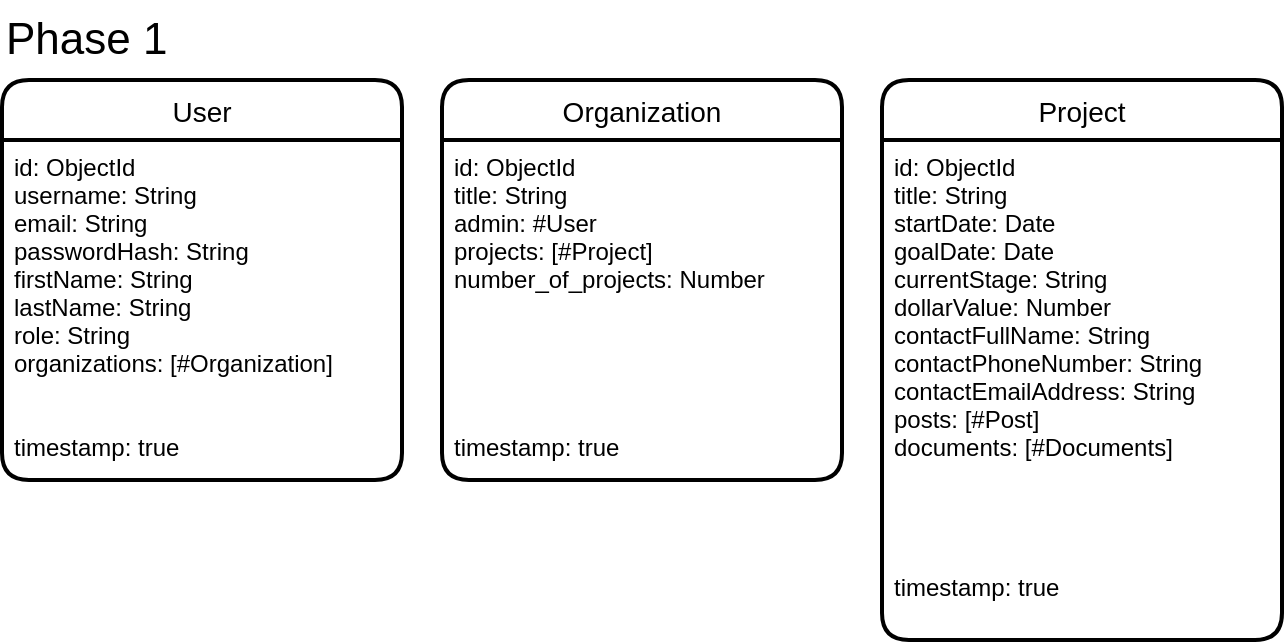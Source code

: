 <mxfile version="14.9.2" type="github">
  <diagram id="DzUIId4ll-ulbjkrfadN" name="Page-1">
    <mxGraphModel dx="1426" dy="825" grid="1" gridSize="10" guides="1" tooltips="1" connect="1" arrows="1" fold="1" page="1" pageScale="1" pageWidth="850" pageHeight="1100" math="0" shadow="0">
      <root>
        <mxCell id="0" />
        <mxCell id="1" parent="0" />
        <mxCell id="I_L6hPFMJSKXvp4w5YZE-1" value="&lt;font style=&quot;font-size: 22px&quot;&gt;Phase 1&lt;/font&gt;" style="text;html=1;strokeColor=none;fillColor=none;align=left;verticalAlign=middle;whiteSpace=wrap;rounded=0;" vertex="1" parent="1">
          <mxGeometry x="40" width="150" height="40" as="geometry" />
        </mxCell>
        <mxCell id="I_L6hPFMJSKXvp4w5YZE-7" value="User" style="swimlane;childLayout=stackLayout;horizontal=1;startSize=30;horizontalStack=0;rounded=1;fontSize=14;fontStyle=0;strokeWidth=2;resizeParent=0;resizeLast=1;shadow=0;dashed=0;align=center;" vertex="1" parent="1">
          <mxGeometry x="40" y="40" width="200" height="200" as="geometry" />
        </mxCell>
        <mxCell id="I_L6hPFMJSKXvp4w5YZE-8" value="id: ObjectId&#xa;username: String&#xa;email: String&#xa;passwordHash: String&#xa;firstName: String&#xa;lastName: String&#xa;role: String&#xa;organizations: [#Organization]&#xa;&#xa;&#xa;timestamp: true" style="align=left;strokeColor=none;fillColor=none;spacingLeft=4;fontSize=12;verticalAlign=top;resizable=0;rotatable=0;part=1;" vertex="1" parent="I_L6hPFMJSKXvp4w5YZE-7">
          <mxGeometry y="30" width="200" height="170" as="geometry" />
        </mxCell>
        <mxCell id="I_L6hPFMJSKXvp4w5YZE-9" value="Organization" style="swimlane;childLayout=stackLayout;horizontal=1;startSize=30;horizontalStack=0;rounded=1;fontSize=14;fontStyle=0;strokeWidth=2;resizeParent=0;resizeLast=1;shadow=0;dashed=0;align=center;" vertex="1" parent="1">
          <mxGeometry x="260" y="40" width="200" height="200" as="geometry" />
        </mxCell>
        <mxCell id="I_L6hPFMJSKXvp4w5YZE-10" value="id: ObjectId&#xa;title: String&#xa;admin: #User&#xa;projects: [#Project]&#xa;number_of_projects: Number&#xa;&#xa;&#xa;&#xa;&#xa;&#xa;timestamp: true" style="align=left;strokeColor=none;fillColor=none;spacingLeft=4;fontSize=12;verticalAlign=top;resizable=0;rotatable=0;part=1;" vertex="1" parent="I_L6hPFMJSKXvp4w5YZE-9">
          <mxGeometry y="30" width="200" height="170" as="geometry" />
        </mxCell>
        <mxCell id="I_L6hPFMJSKXvp4w5YZE-16" value="Project" style="swimlane;childLayout=stackLayout;horizontal=1;startSize=30;horizontalStack=0;rounded=1;fontSize=14;fontStyle=0;strokeWidth=2;resizeParent=0;resizeLast=1;shadow=0;dashed=0;align=center;" vertex="1" parent="1">
          <mxGeometry x="480" y="40" width="200" height="280" as="geometry" />
        </mxCell>
        <mxCell id="I_L6hPFMJSKXvp4w5YZE-17" value="id: ObjectId&#xa;title: String&#xa;startDate: Date&#xa;goalDate: Date&#xa;currentStage: String&#xa;dollarValue: Number&#xa;contactFullName: String&#xa;contactPhoneNumber: String&#xa;contactEmailAddress: String&#xa;posts: [#Post]&#xa;documents: [#Documents]&#xa;&#xa;&#xa;&#xa;&#xa;timestamp: true" style="align=left;strokeColor=none;fillColor=none;spacingLeft=4;fontSize=12;verticalAlign=top;resizable=0;rotatable=0;part=1;" vertex="1" parent="I_L6hPFMJSKXvp4w5YZE-16">
          <mxGeometry y="30" width="200" height="250" as="geometry" />
        </mxCell>
      </root>
    </mxGraphModel>
  </diagram>
</mxfile>
